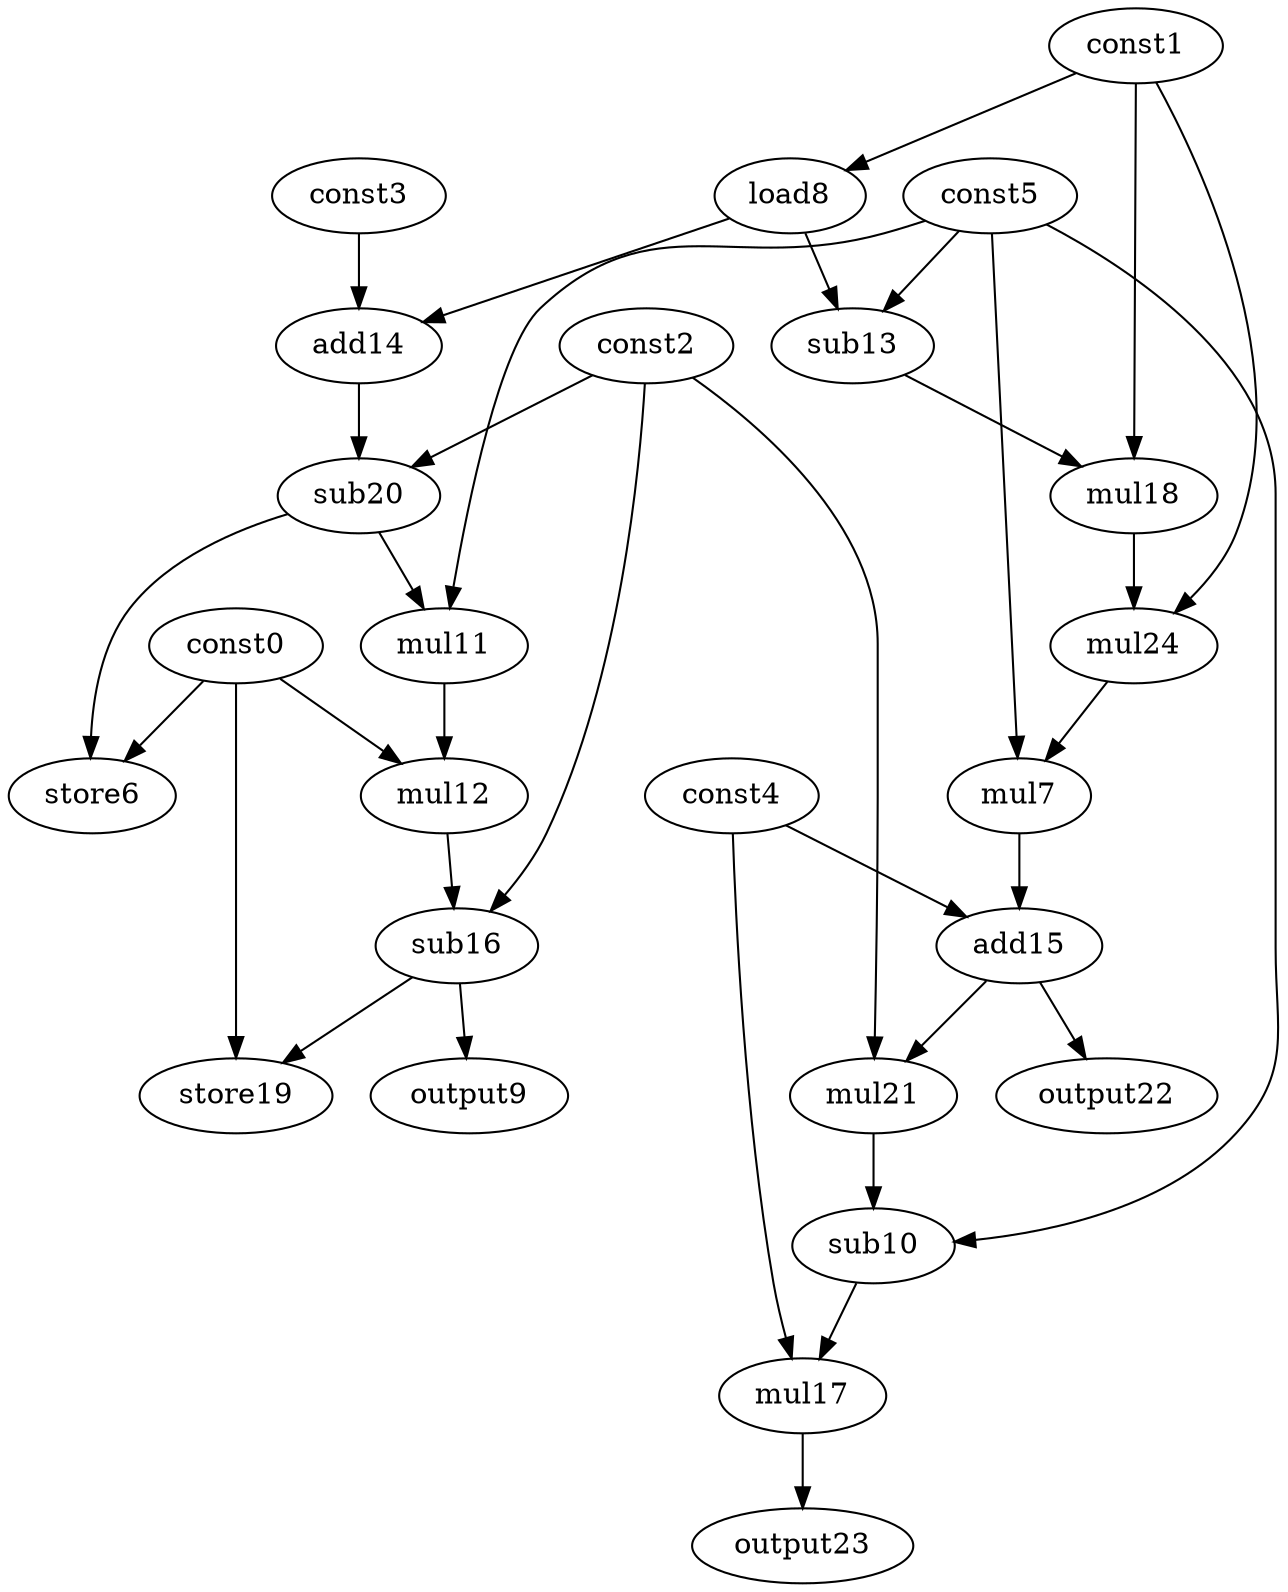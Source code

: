 digraph G { 
const0[opcode=const]; 
const1[opcode=const]; 
const2[opcode=const]; 
const3[opcode=const]; 
const4[opcode=const]; 
const5[opcode=const]; 
store6[opcode=store]; 
mul7[opcode=mul]; 
load8[opcode=load]; 
output9[opcode=output]; 
sub10[opcode=sub]; 
mul11[opcode=mul]; 
mul12[opcode=mul]; 
sub13[opcode=sub]; 
add14[opcode=add]; 
add15[opcode=add]; 
sub16[opcode=sub]; 
mul17[opcode=mul]; 
mul18[opcode=mul]; 
store19[opcode=store]; 
sub20[opcode=sub]; 
mul21[opcode=mul]; 
output22[opcode=output]; 
output23[opcode=output]; 
mul24[opcode=mul]; 
const1->load8[operand=0];
load8->sub13[operand=0];
const5->sub13[operand=1];
load8->add14[operand=0];
const3->add14[operand=1];
const1->mul18[operand=0];
sub13->mul18[operand=1];
const2->sub20[operand=0];
add14->sub20[operand=1];
const0->store6[operand=0];
sub20->store6[operand=1];
sub20->mul11[operand=0];
const5->mul11[operand=1];
const1->mul24[operand=0];
mul18->mul24[operand=1];
mul24->mul7[operand=0];
const5->mul7[operand=1];
const0->mul12[operand=0];
mul11->mul12[operand=1];
const4->add15[operand=0];
mul7->add15[operand=1];
const2->sub16[operand=0];
mul12->sub16[operand=1];
sub16->output9[operand=0];
sub16->store19[operand=0];
const0->store19[operand=1];
const2->mul21[operand=0];
add15->mul21[operand=1];
add15->output22[operand=0];
mul21->sub10[operand=0];
const5->sub10[operand=1];
sub10->mul17[operand=0];
const4->mul17[operand=1];
mul17->output23[operand=0];
}
